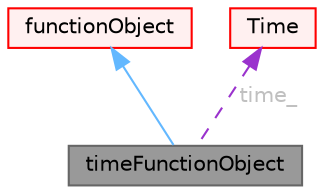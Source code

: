 digraph "timeFunctionObject"
{
 // LATEX_PDF_SIZE
  bgcolor="transparent";
  edge [fontname=Helvetica,fontsize=10,labelfontname=Helvetica,labelfontsize=10];
  node [fontname=Helvetica,fontsize=10,shape=box,height=0.2,width=0.4];
  Node1 [id="Node000001",label="timeFunctionObject",height=0.2,width=0.4,color="gray40", fillcolor="grey60", style="filled", fontcolor="black",tooltip="Virtual base class for function objects with a reference to Time."];
  Node2 -> Node1 [id="edge1_Node000001_Node000002",dir="back",color="steelblue1",style="solid",tooltip=" "];
  Node2 [id="Node000002",label="functionObject",height=0.2,width=0.4,color="red", fillcolor="#FFF0F0", style="filled",URL="$classFoam_1_1functionObject.html",tooltip="Abstract base-class for Time/database function objects."];
  Node6 -> Node1 [id="edge2_Node000001_Node000006",dir="back",color="darkorchid3",style="dashed",tooltip=" ",label=" time_",fontcolor="grey" ];
  Node6 [id="Node000006",label="Time",height=0.2,width=0.4,color="red", fillcolor="#FFF0F0", style="filled",URL="$classFoam_1_1Time.html",tooltip="Class to control time during OpenFOAM simulations that is also the top-level objectRegistry."];
}

